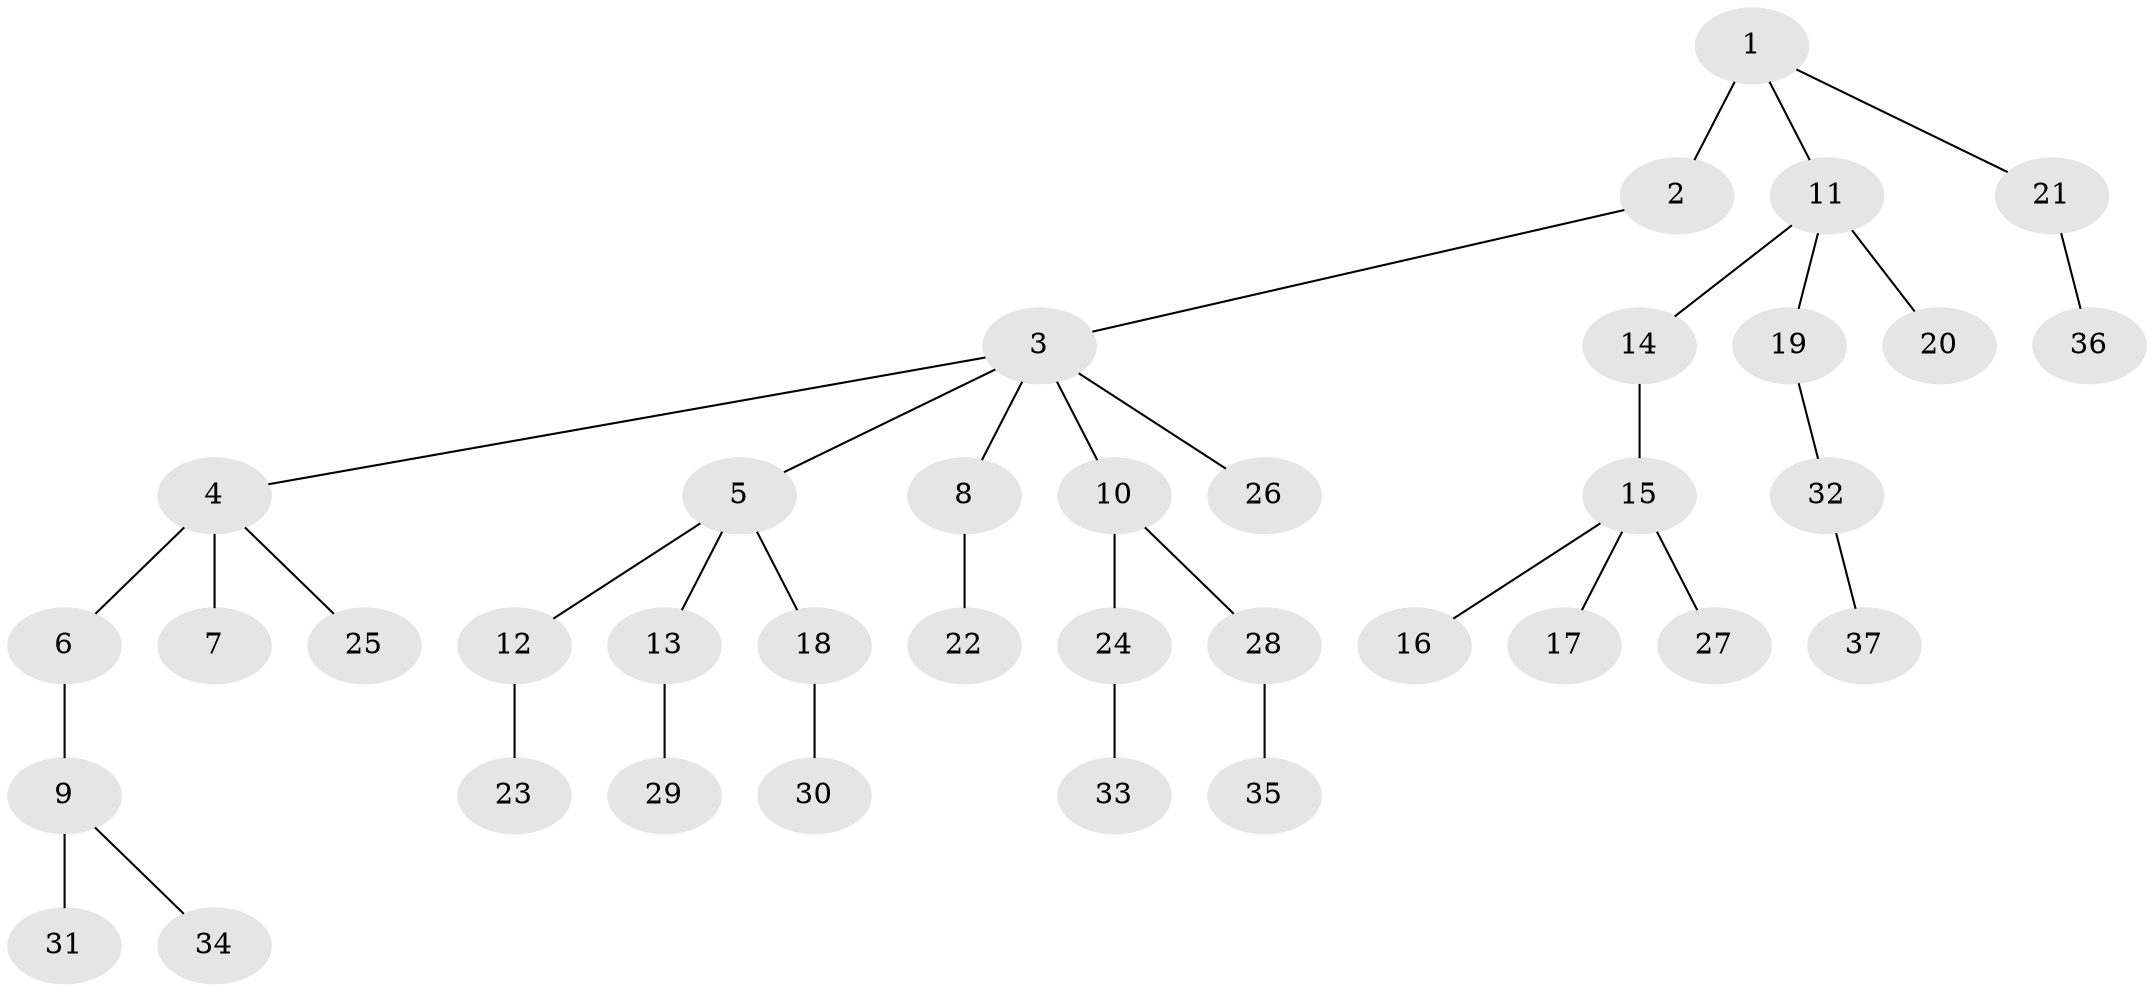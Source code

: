 // original degree distribution, {3: 0.11666666666666667, 4: 0.10833333333333334, 8: 0.008333333333333333, 5: 0.025, 2: 0.225, 1: 0.5083333333333333, 6: 0.008333333333333333}
// Generated by graph-tools (version 1.1) at 2025/51/03/04/25 22:51:56]
// undirected, 37 vertices, 36 edges
graph export_dot {
  node [color=gray90,style=filled];
  1;
  2;
  3;
  4;
  5;
  6;
  7;
  8;
  9;
  10;
  11;
  12;
  13;
  14;
  15;
  16;
  17;
  18;
  19;
  20;
  21;
  22;
  23;
  24;
  25;
  26;
  27;
  28;
  29;
  30;
  31;
  32;
  33;
  34;
  35;
  36;
  37;
  1 -- 2 [weight=2.0];
  1 -- 11 [weight=1.0];
  1 -- 21 [weight=1.0];
  2 -- 3 [weight=1.0];
  3 -- 4 [weight=1.0];
  3 -- 5 [weight=1.0];
  3 -- 8 [weight=1.0];
  3 -- 10 [weight=1.0];
  3 -- 26 [weight=1.0];
  4 -- 6 [weight=1.0];
  4 -- 7 [weight=2.0];
  4 -- 25 [weight=1.0];
  5 -- 12 [weight=1.0];
  5 -- 13 [weight=1.0];
  5 -- 18 [weight=1.0];
  6 -- 9 [weight=1.0];
  8 -- 22 [weight=1.0];
  9 -- 31 [weight=2.0];
  9 -- 34 [weight=1.0];
  10 -- 24 [weight=3.0];
  10 -- 28 [weight=1.0];
  11 -- 14 [weight=1.0];
  11 -- 19 [weight=1.0];
  11 -- 20 [weight=2.0];
  12 -- 23 [weight=1.0];
  13 -- 29 [weight=1.0];
  14 -- 15 [weight=1.0];
  15 -- 16 [weight=1.0];
  15 -- 17 [weight=1.0];
  15 -- 27 [weight=2.0];
  18 -- 30 [weight=1.0];
  19 -- 32 [weight=1.0];
  21 -- 36 [weight=1.0];
  24 -- 33 [weight=1.0];
  28 -- 35 [weight=1.0];
  32 -- 37 [weight=1.0];
}
